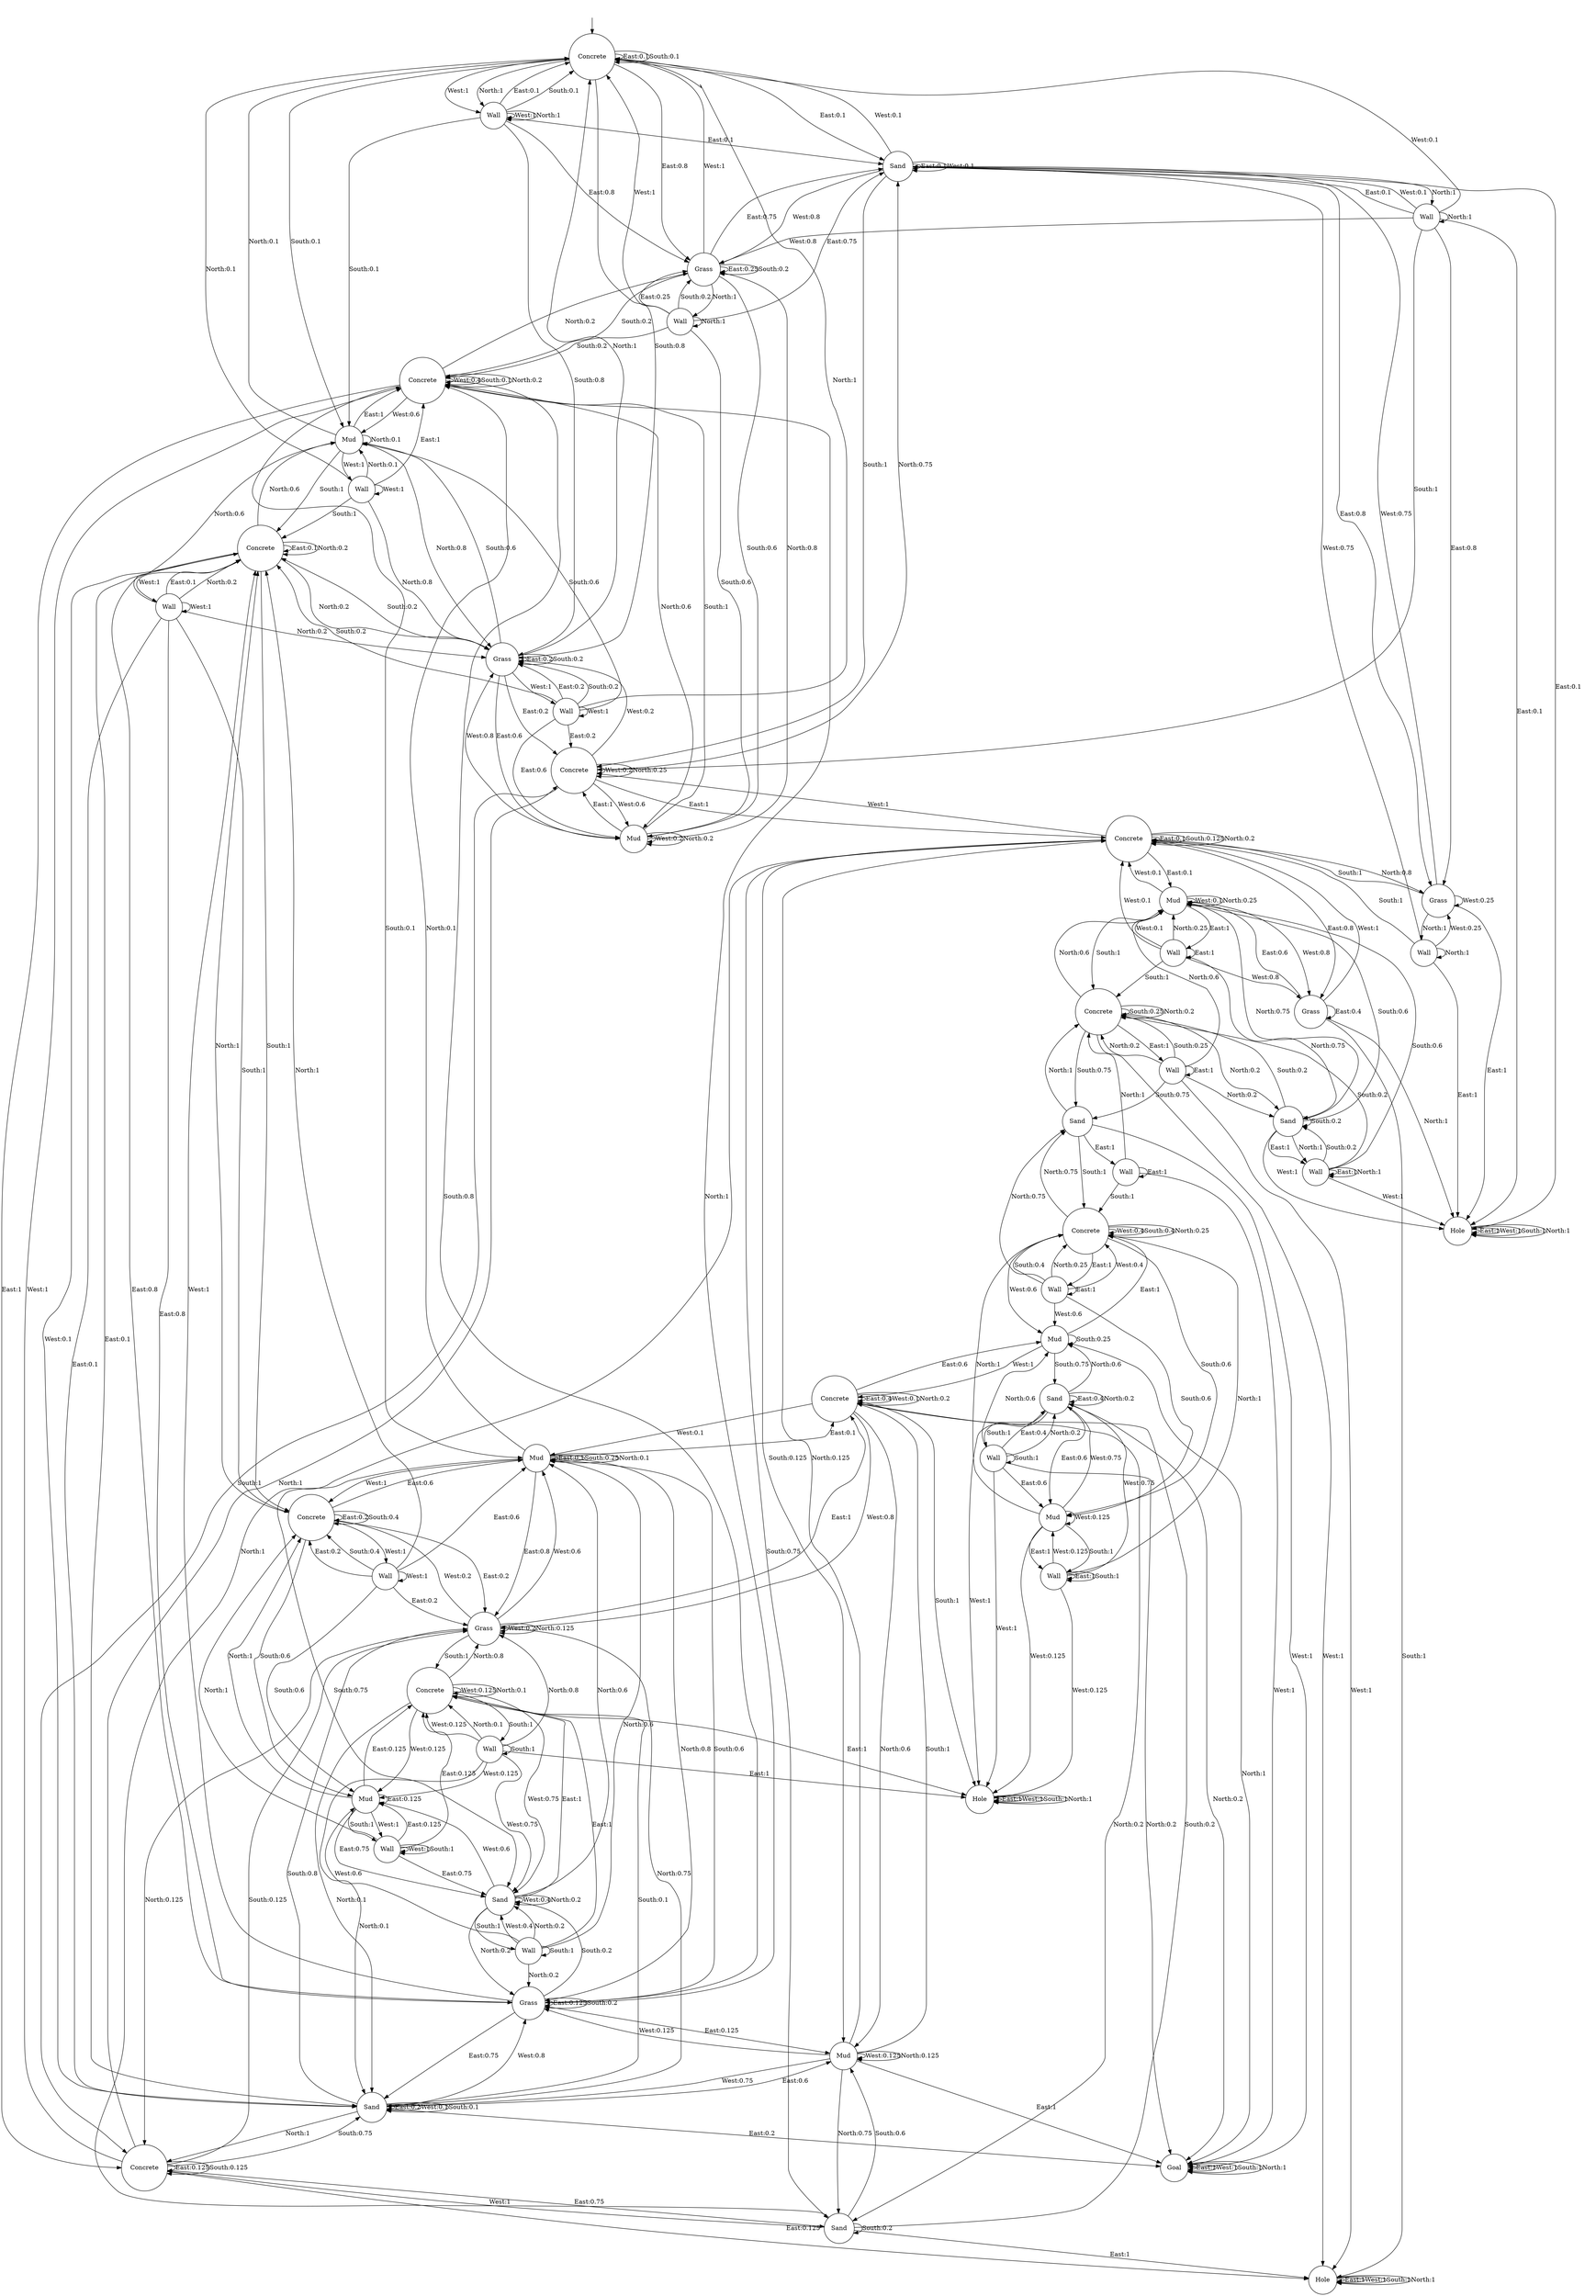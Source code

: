 digraph g {
__start0 [label="" shape="none"];
0 [shape="circle" label="Concrete"];
1 [shape="circle" label="Wall"];
2 [shape="circle" label="Wall"];
3 [shape="circle" label="Grass"];
4 [shape="circle" label="Wall"];
5 [shape="circle" label="Mud"];
6 [shape="circle" label="Concrete"];
7 [shape="circle" label="Wall"];
8 [shape="circle" label="Concrete"];
9 [shape="circle" label="Wall"];
10 [shape="circle" label="Wall"];
11 [shape="circle" label="Mud"];
12 [shape="circle" label="Wall"];
13 [shape="circle" label="Grass"];
14 [shape="circle" label="Mud"];
15 [shape="circle" label="Concrete"];
16 [shape="circle" label="Grass"];
17 [shape="circle" label="Mud"];
18 [shape="circle" label="Wall"];
19 [shape="circle" label="Sand"];
20 [shape="circle" label="Wall"];
21 [shape="circle" label="Sand"];
22 [shape="circle" label="Concrete"];
23 [shape="circle" label="Concrete"];
24 [shape="circle" label="Sand"];
25 [shape="circle" label="Grass"];
26 [shape="circle" label="Concrete"];
27 [shape="circle" label="Wall"];
28 [shape="circle" label="Wall"];
29 [shape="circle" label="Grass"];
30 [shape="circle" label="Concrete"];
31 [shape="circle" label="Sand"];
32 [shape="circle" label="Mud"];
33 [shape="circle" label="Concrete"];
34 [shape="circle" label="Hole"];
35 [shape="circle" label="Hole"];
36 [shape="circle" label="Grass"];
37 [shape="circle" label="Hole"];
38 [shape="circle" label="Goal"];
39 [shape="circle" label="Mud"];
40 [shape="circle" label="Wall"];
41 [shape="circle" label="Sand"];
42 [shape="circle" label="Wall"];
43 [shape="circle" label="Sand"];
44 [shape="circle" label="Wall"];
45 [shape="circle" label="Mud"];
46 [shape="circle" label="Concrete"];
47 [shape="circle" label="Wall"];
48 [shape="circle" label="Wall"];
49 [shape="circle" label="Sand"];
50 [shape="circle" label="Concrete"];
51 [shape="circle" label="Wall"];
52 [shape="circle" label="Wall"];
53 [shape="circle" label="Mud"];
0 -> 0 [label="East:0.1"];
0 -> 13 [label="East:0.8"];
0 -> 21 [label="East:0.1"];
0 -> 1 [label="West:1"];
0 -> 0 [label="South:0.1"];
0 -> 3 [label="South:0.8"];
0 -> 5 [label="South:0.1"];
0 -> 1 [label="North:1"];
1 -> 0 [label="East:0.1"];
1 -> 13 [label="East:0.8"];
1 -> 21 [label="East:0.1"];
1 -> 1 [label="West:1"];
1 -> 0 [label="South:0.1"];
1 -> 3 [label="South:0.8"];
1 -> 5 [label="South:0.1"];
1 -> 1 [label="North:1"];
2 -> 3 [label="East:0.2"];
2 -> 14 [label="East:0.6"];
2 -> 22 [label="East:0.2"];
2 -> 2 [label="West:1"];
2 -> 3 [label="South:0.2"];
2 -> 5 [label="South:0.6"];
2 -> 6 [label="South:0.2"];
2 -> 0 [label="North:1"];
3 -> 3 [label="East:0.2"];
3 -> 14 [label="East:0.6"];
3 -> 22 [label="East:0.2"];
3 -> 2 [label="West:1"];
3 -> 3 [label="South:0.2"];
3 -> 5 [label="South:0.6"];
3 -> 6 [label="South:0.2"];
3 -> 0 [label="North:1"];
4 -> 15 [label="East:1"];
4 -> 4 [label="West:1"];
4 -> 6 [label="South:1"];
4 -> 0 [label="North:0.1"];
4 -> 3 [label="North:0.8"];
4 -> 5 [label="North:0.1"];
5 -> 15 [label="East:1"];
5 -> 4 [label="West:1"];
5 -> 6 [label="South:1"];
5 -> 0 [label="North:0.1"];
5 -> 3 [label="North:0.8"];
5 -> 5 [label="North:0.1"];
6 -> 6 [label="East:0.1"];
6 -> 16 [label="East:0.8"];
6 -> 24 [label="East:0.1"];
6 -> 7 [label="West:1"];
6 -> 8 [label="South:1"];
6 -> 3 [label="North:0.2"];
6 -> 5 [label="North:0.6"];
6 -> 6 [label="North:0.2"];
7 -> 6 [label="East:0.1"];
7 -> 16 [label="East:0.8"];
7 -> 24 [label="East:0.1"];
7 -> 7 [label="West:1"];
7 -> 8 [label="South:1"];
7 -> 3 [label="North:0.2"];
7 -> 5 [label="North:0.6"];
7 -> 6 [label="North:0.2"];
8 -> 8 [label="East:0.2"];
8 -> 17 [label="East:0.6"];
8 -> 25 [label="East:0.2"];
8 -> 9 [label="West:1"];
8 -> 8 [label="South:0.4"];
8 -> 11 [label="South:0.6"];
8 -> 6 [label="North:1"];
9 -> 8 [label="East:0.2"];
9 -> 17 [label="East:0.6"];
9 -> 25 [label="East:0.2"];
9 -> 9 [label="West:1"];
9 -> 8 [label="South:0.4"];
9 -> 11 [label="South:0.6"];
9 -> 6 [label="North:1"];
10 -> 11 [label="East:0.125"];
10 -> 19 [label="East:0.75"];
10 -> 26 [label="East:0.125"];
10 -> 10 [label="West:1"];
10 -> 10 [label="South:1"];
10 -> 8 [label="North:1"];
11 -> 11 [label="East:0.125"];
11 -> 19 [label="East:0.75"];
11 -> 26 [label="East:0.125"];
11 -> 10 [label="West:1"];
11 -> 10 [label="South:1"];
11 -> 8 [label="North:1"];
12 -> 13 [label="East:0.25"];
12 -> 21 [label="East:0.75"];
12 -> 0 [label="West:1"];
12 -> 13 [label="South:0.2"];
12 -> 14 [label="South:0.6"];
12 -> 15 [label="South:0.2"];
12 -> 12 [label="North:1"];
13 -> 13 [label="East:0.25"];
13 -> 21 [label="East:0.75"];
13 -> 0 [label="West:1"];
13 -> 13 [label="South:0.2"];
13 -> 14 [label="South:0.6"];
13 -> 15 [label="South:0.2"];
13 -> 12 [label="North:1"];
14 -> 22 [label="East:1"];
14 -> 3 [label="West:0.8"];
14 -> 14 [label="West:0.2"];
14 -> 15 [label="South:1"];
14 -> 13 [label="North:0.8"];
14 -> 14 [label="North:0.2"];
15 -> 23 [label="East:1"];
15 -> 5 [label="West:0.6"];
15 -> 15 [label="West:0.4"];
15 -> 15 [label="South:0.1"];
15 -> 16 [label="South:0.8"];
15 -> 17 [label="South:0.1"];
15 -> 13 [label="North:0.2"];
15 -> 14 [label="North:0.6"];
15 -> 15 [label="North:0.2"];
16 -> 16 [label="East:0.125"];
16 -> 24 [label="East:0.75"];
16 -> 32 [label="East:0.125"];
16 -> 6 [label="West:1"];
16 -> 16 [label="South:0.2"];
16 -> 17 [label="South:0.6"];
16 -> 19 [label="South:0.2"];
16 -> 15 [label="North:1"];
17 -> 17 [label="East:0.1"];
17 -> 25 [label="East:0.8"];
17 -> 33 [label="East:0.1"];
17 -> 8 [label="West:1"];
17 -> 17 [label="South:0.25"];
17 -> 19 [label="South:0.75"];
17 -> 15 [label="North:0.1"];
17 -> 16 [label="North:0.8"];
17 -> 17 [label="North:0.1"];
18 -> 26 [label="East:1"];
18 -> 11 [label="West:0.6"];
18 -> 19 [label="West:0.4"];
18 -> 18 [label="South:1"];
18 -> 16 [label="North:0.2"];
18 -> 17 [label="North:0.6"];
18 -> 19 [label="North:0.2"];
19 -> 26 [label="East:1"];
19 -> 11 [label="West:0.6"];
19 -> 19 [label="West:0.4"];
19 -> 18 [label="South:1"];
19 -> 16 [label="North:0.2"];
19 -> 17 [label="North:0.6"];
19 -> 19 [label="North:0.2"];
20 -> 21 [label="East:0.1"];
20 -> 29 [label="East:0.8"];
20 -> 35 [label="East:0.1"];
20 -> 0 [label="West:0.1"];
20 -> 13 [label="West:0.8"];
20 -> 21 [label="West:0.1"];
20 -> 22 [label="South:1"];
20 -> 20 [label="North:1"];
21 -> 21 [label="East:0.1"];
21 -> 29 [label="East:0.8"];
21 -> 35 [label="East:0.1"];
21 -> 0 [label="West:0.1"];
21 -> 13 [label="West:0.8"];
21 -> 21 [label="West:0.1"];
21 -> 22 [label="South:1"];
21 -> 20 [label="North:1"];
22 -> 30 [label="East:1"];
22 -> 3 [label="West:0.2"];
22 -> 14 [label="West:0.6"];
22 -> 22 [label="West:0.2"];
22 -> 23 [label="South:1"];
22 -> 21 [label="North:0.75"];
22 -> 22 [label="North:0.25"];
23 -> 23 [label="East:0.125"];
23 -> 31 [label="East:0.75"];
23 -> 37 [label="East:0.125"];
23 -> 15 [label="West:1"];
23 -> 23 [label="South:0.125"];
23 -> 24 [label="South:0.75"];
23 -> 25 [label="South:0.125"];
23 -> 22 [label="North:1"];
24 -> 24 [label="East:0.2"];
24 -> 32 [label="East:0.6"];
24 -> 38 [label="East:0.2"];
24 -> 6 [label="West:0.1"];
24 -> 16 [label="West:0.8"];
24 -> 24 [label="West:0.1"];
24 -> 24 [label="South:0.1"];
24 -> 25 [label="South:0.8"];
24 -> 26 [label="South:0.1"];
24 -> 23 [label="North:1"];
25 -> 33 [label="East:1"];
25 -> 8 [label="West:0.2"];
25 -> 17 [label="West:0.6"];
25 -> 25 [label="West:0.2"];
25 -> 26 [label="South:1"];
25 -> 23 [label="North:0.125"];
25 -> 24 [label="North:0.75"];
25 -> 25 [label="North:0.125"];
26 -> 34 [label="East:1"];
26 -> 11 [label="West:0.125"];
26 -> 19 [label="West:0.75"];
26 -> 26 [label="West:0.125"];
26 -> 27 [label="South:1"];
26 -> 24 [label="North:0.1"];
26 -> 25 [label="North:0.8"];
26 -> 26 [label="North:0.1"];
27 -> 34 [label="East:1"];
27 -> 11 [label="West:0.125"];
27 -> 19 [label="West:0.75"];
27 -> 26 [label="West:0.125"];
27 -> 27 [label="South:1"];
27 -> 24 [label="North:0.1"];
27 -> 25 [label="North:0.8"];
27 -> 26 [label="North:0.1"];
28 -> 35 [label="East:1"];
28 -> 21 [label="West:0.75"];
28 -> 29 [label="West:0.25"];
28 -> 30 [label="South:1"];
28 -> 28 [label="North:1"];
29 -> 35 [label="East:1"];
29 -> 21 [label="West:0.75"];
29 -> 29 [label="West:0.25"];
29 -> 30 [label="South:1"];
29 -> 28 [label="North:1"];
30 -> 30 [label="East:0.1"];
30 -> 36 [label="East:0.8"];
30 -> 45 [label="East:0.1"];
30 -> 22 [label="West:1"];
30 -> 30 [label="South:0.125"];
30 -> 31 [label="South:0.75"];
30 -> 32 [label="South:0.125"];
30 -> 29 [label="North:0.8"];
30 -> 30 [label="North:0.2"];
31 -> 37 [label="East:1"];
31 -> 23 [label="West:1"];
31 -> 31 [label="South:0.2"];
31 -> 32 [label="South:0.6"];
31 -> 33 [label="South:0.2"];
31 -> 30 [label="North:1"];
32 -> 38 [label="East:1"];
32 -> 16 [label="West:0.125"];
32 -> 24 [label="West:0.75"];
32 -> 32 [label="West:0.125"];
32 -> 33 [label="South:1"];
32 -> 30 [label="North:0.125"];
32 -> 31 [label="North:0.75"];
32 -> 32 [label="North:0.125"];
33 -> 33 [label="East:0.4"];
33 -> 39 [label="East:0.6"];
33 -> 17 [label="West:0.1"];
33 -> 25 [label="West:0.8"];
33 -> 33 [label="West:0.1"];
33 -> 34 [label="South:1"];
33 -> 31 [label="North:0.2"];
33 -> 32 [label="North:0.6"];
33 -> 33 [label="North:0.2"];
34 -> 34 [label="East:1"];
34 -> 34 [label="West:1"];
34 -> 34 [label="South:1"];
34 -> 34 [label="North:1"];
35 -> 35 [label="East:1"];
35 -> 35 [label="West:1"];
35 -> 35 [label="South:1"];
35 -> 35 [label="North:1"];
36 -> 36 [label="East:0.4"];
36 -> 45 [label="East:0.6"];
36 -> 30 [label="West:1"];
36 -> 37 [label="South:1"];
36 -> 35 [label="North:1"];
37 -> 37 [label="East:1"];
37 -> 37 [label="West:1"];
37 -> 37 [label="South:1"];
37 -> 37 [label="North:1"];
38 -> 38 [label="East:1"];
38 -> 38 [label="West:1"];
38 -> 38 [label="South:1"];
38 -> 38 [label="North:1"];
39 -> 50 [label="East:1"];
39 -> 33 [label="West:1"];
39 -> 39 [label="South:0.25"];
39 -> 41 [label="South:0.75"];
39 -> 38 [label="North:1"];
40 -> 41 [label="East:0.4"];
40 -> 53 [label="East:0.6"];
40 -> 34 [label="West:1"];
40 -> 40 [label="South:1"];
40 -> 38 [label="North:0.2"];
40 -> 39 [label="North:0.6"];
40 -> 41 [label="North:0.2"];
41 -> 41 [label="East:0.4"];
41 -> 53 [label="East:0.6"];
41 -> 34 [label="West:1"];
41 -> 40 [label="South:1"];
41 -> 38 [label="North:0.2"];
41 -> 39 [label="North:0.6"];
41 -> 41 [label="North:0.2"];
42 -> 42 [label="East:1"];
42 -> 35 [label="West:1"];
42 -> 43 [label="South:0.2"];
42 -> 45 [label="South:0.6"];
42 -> 46 [label="South:0.2"];
42 -> 42 [label="North:1"];
43 -> 42 [label="East:1"];
43 -> 35 [label="West:1"];
43 -> 43 [label="South:0.2"];
43 -> 45 [label="South:0.6"];
43 -> 46 [label="South:0.2"];
43 -> 42 [label="North:1"];
44 -> 44 [label="East:1"];
44 -> 30 [label="West:0.1"];
44 -> 36 [label="West:0.8"];
44 -> 45 [label="West:0.1"];
44 -> 46 [label="South:1"];
44 -> 43 [label="North:0.75"];
44 -> 45 [label="North:0.25"];
45 -> 44 [label="East:1"];
45 -> 30 [label="West:0.1"];
45 -> 36 [label="West:0.8"];
45 -> 45 [label="West:0.1"];
45 -> 46 [label="South:1"];
45 -> 43 [label="North:0.75"];
45 -> 45 [label="North:0.25"];
46 -> 47 [label="East:1"];
46 -> 37 [label="West:1"];
46 -> 46 [label="South:0.25"];
46 -> 49 [label="South:0.75"];
46 -> 43 [label="North:0.2"];
46 -> 45 [label="North:0.6"];
46 -> 46 [label="North:0.2"];
47 -> 47 [label="East:1"];
47 -> 37 [label="West:1"];
47 -> 46 [label="South:0.25"];
47 -> 49 [label="South:0.75"];
47 -> 43 [label="North:0.2"];
47 -> 45 [label="North:0.6"];
47 -> 46 [label="North:0.2"];
48 -> 48 [label="East:1"];
48 -> 38 [label="West:1"];
48 -> 50 [label="South:1"];
48 -> 46 [label="North:1"];
49 -> 48 [label="East:1"];
49 -> 38 [label="West:1"];
49 -> 50 [label="South:1"];
49 -> 46 [label="North:1"];
50 -> 51 [label="East:1"];
50 -> 39 [label="West:0.6"];
50 -> 50 [label="West:0.4"];
50 -> 50 [label="South:0.4"];
50 -> 53 [label="South:0.6"];
50 -> 49 [label="North:0.75"];
50 -> 50 [label="North:0.25"];
51 -> 51 [label="East:1"];
51 -> 39 [label="West:0.6"];
51 -> 50 [label="West:0.4"];
51 -> 50 [label="South:0.4"];
51 -> 53 [label="South:0.6"];
51 -> 49 [label="North:0.75"];
51 -> 50 [label="North:0.25"];
52 -> 52 [label="East:1"];
52 -> 34 [label="West:0.125"];
52 -> 41 [label="West:0.75"];
52 -> 53 [label="West:0.125"];
52 -> 52 [label="South:1"];
52 -> 50 [label="North:1"];
53 -> 52 [label="East:1"];
53 -> 34 [label="West:0.125"];
53 -> 41 [label="West:0.75"];
53 -> 53 [label="West:0.125"];
53 -> 52 [label="South:1"];
53 -> 50 [label="North:1"];
__start0 -> 0;
}
